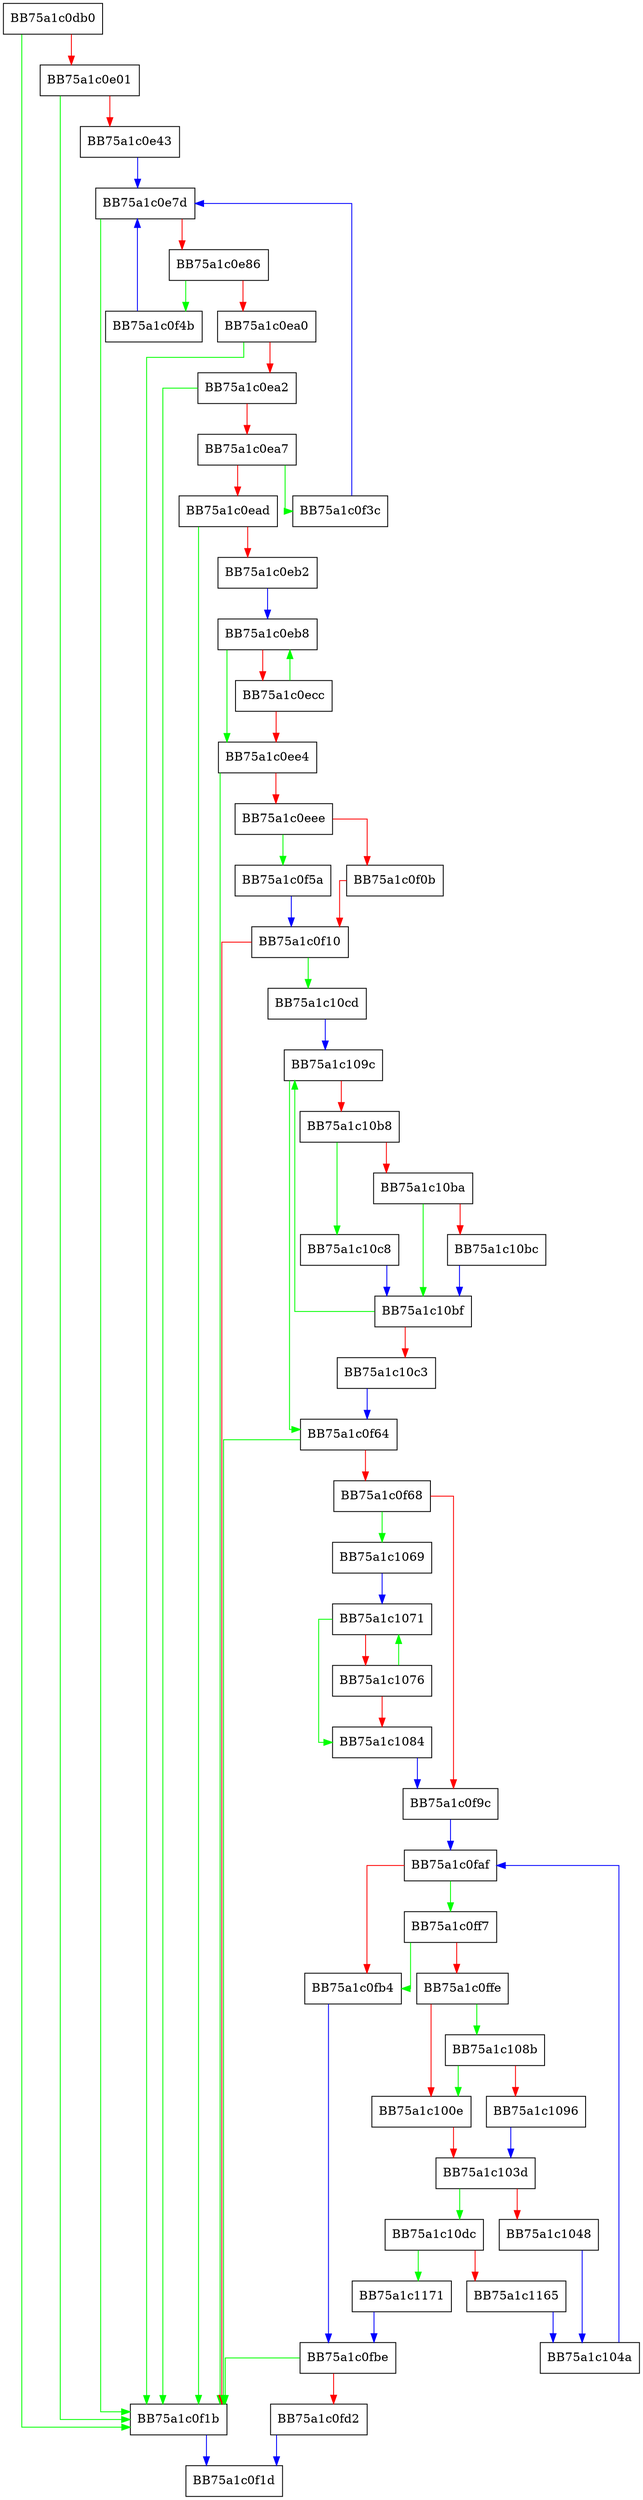 digraph knsigsearch {
  node [shape="box"];
  graph [splines=ortho];
  BB75a1c0db0 -> BB75a1c0f1b [color="green"];
  BB75a1c0db0 -> BB75a1c0e01 [color="red"];
  BB75a1c0e01 -> BB75a1c0f1b [color="green"];
  BB75a1c0e01 -> BB75a1c0e43 [color="red"];
  BB75a1c0e43 -> BB75a1c0e7d [color="blue"];
  BB75a1c0e7d -> BB75a1c0f1b [color="green"];
  BB75a1c0e7d -> BB75a1c0e86 [color="red"];
  BB75a1c0e86 -> BB75a1c0f4b [color="green"];
  BB75a1c0e86 -> BB75a1c0ea0 [color="red"];
  BB75a1c0ea0 -> BB75a1c0f1b [color="green"];
  BB75a1c0ea0 -> BB75a1c0ea2 [color="red"];
  BB75a1c0ea2 -> BB75a1c0f1b [color="green"];
  BB75a1c0ea2 -> BB75a1c0ea7 [color="red"];
  BB75a1c0ea7 -> BB75a1c0f3c [color="green"];
  BB75a1c0ea7 -> BB75a1c0ead [color="red"];
  BB75a1c0ead -> BB75a1c0f1b [color="green"];
  BB75a1c0ead -> BB75a1c0eb2 [color="red"];
  BB75a1c0eb2 -> BB75a1c0eb8 [color="blue"];
  BB75a1c0eb8 -> BB75a1c0ee4 [color="green"];
  BB75a1c0eb8 -> BB75a1c0ecc [color="red"];
  BB75a1c0ecc -> BB75a1c0eb8 [color="green"];
  BB75a1c0ecc -> BB75a1c0ee4 [color="red"];
  BB75a1c0ee4 -> BB75a1c0f1b [color="green"];
  BB75a1c0ee4 -> BB75a1c0eee [color="red"];
  BB75a1c0eee -> BB75a1c0f5a [color="green"];
  BB75a1c0eee -> BB75a1c0f0b [color="red"];
  BB75a1c0f0b -> BB75a1c0f10 [color="red"];
  BB75a1c0f10 -> BB75a1c10cd [color="green"];
  BB75a1c0f10 -> BB75a1c0f1b [color="red"];
  BB75a1c0f1b -> BB75a1c0f1d [color="blue"];
  BB75a1c0f3c -> BB75a1c0e7d [color="blue"];
  BB75a1c0f4b -> BB75a1c0e7d [color="blue"];
  BB75a1c0f5a -> BB75a1c0f10 [color="blue"];
  BB75a1c0f64 -> BB75a1c0f1b [color="green"];
  BB75a1c0f64 -> BB75a1c0f68 [color="red"];
  BB75a1c0f68 -> BB75a1c1069 [color="green"];
  BB75a1c0f68 -> BB75a1c0f9c [color="red"];
  BB75a1c0f9c -> BB75a1c0faf [color="blue"];
  BB75a1c0faf -> BB75a1c0ff7 [color="green"];
  BB75a1c0faf -> BB75a1c0fb4 [color="red"];
  BB75a1c0fb4 -> BB75a1c0fbe [color="blue"];
  BB75a1c0fbe -> BB75a1c0f1b [color="green"];
  BB75a1c0fbe -> BB75a1c0fd2 [color="red"];
  BB75a1c0fd2 -> BB75a1c0f1d [color="blue"];
  BB75a1c0ff7 -> BB75a1c0fb4 [color="green"];
  BB75a1c0ff7 -> BB75a1c0ffe [color="red"];
  BB75a1c0ffe -> BB75a1c108b [color="green"];
  BB75a1c0ffe -> BB75a1c100e [color="red"];
  BB75a1c100e -> BB75a1c103d [color="red"];
  BB75a1c103d -> BB75a1c10dc [color="green"];
  BB75a1c103d -> BB75a1c1048 [color="red"];
  BB75a1c1048 -> BB75a1c104a [color="blue"];
  BB75a1c104a -> BB75a1c0faf [color="blue"];
  BB75a1c1069 -> BB75a1c1071 [color="blue"];
  BB75a1c1071 -> BB75a1c1084 [color="green"];
  BB75a1c1071 -> BB75a1c1076 [color="red"];
  BB75a1c1076 -> BB75a1c1071 [color="green"];
  BB75a1c1076 -> BB75a1c1084 [color="red"];
  BB75a1c1084 -> BB75a1c0f9c [color="blue"];
  BB75a1c108b -> BB75a1c100e [color="green"];
  BB75a1c108b -> BB75a1c1096 [color="red"];
  BB75a1c1096 -> BB75a1c103d [color="blue"];
  BB75a1c109c -> BB75a1c0f64 [color="green"];
  BB75a1c109c -> BB75a1c10b8 [color="red"];
  BB75a1c10b8 -> BB75a1c10c8 [color="green"];
  BB75a1c10b8 -> BB75a1c10ba [color="red"];
  BB75a1c10ba -> BB75a1c10bf [color="green"];
  BB75a1c10ba -> BB75a1c10bc [color="red"];
  BB75a1c10bc -> BB75a1c10bf [color="blue"];
  BB75a1c10bf -> BB75a1c109c [color="green"];
  BB75a1c10bf -> BB75a1c10c3 [color="red"];
  BB75a1c10c3 -> BB75a1c0f64 [color="blue"];
  BB75a1c10c8 -> BB75a1c10bf [color="blue"];
  BB75a1c10cd -> BB75a1c109c [color="blue"];
  BB75a1c10dc -> BB75a1c1171 [color="green"];
  BB75a1c10dc -> BB75a1c1165 [color="red"];
  BB75a1c1165 -> BB75a1c104a [color="blue"];
  BB75a1c1171 -> BB75a1c0fbe [color="blue"];
}